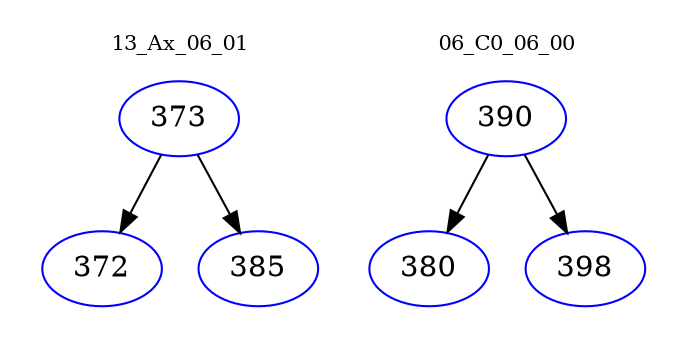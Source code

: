 digraph{
subgraph cluster_0 {
color = white
label = "13_Ax_06_01";
fontsize=10;
T0_373 [label="373", color="blue"]
T0_373 -> T0_372 [color="black"]
T0_372 [label="372", color="blue"]
T0_373 -> T0_385 [color="black"]
T0_385 [label="385", color="blue"]
}
subgraph cluster_1 {
color = white
label = "06_C0_06_00";
fontsize=10;
T1_390 [label="390", color="blue"]
T1_390 -> T1_380 [color="black"]
T1_380 [label="380", color="blue"]
T1_390 -> T1_398 [color="black"]
T1_398 [label="398", color="blue"]
}
}

